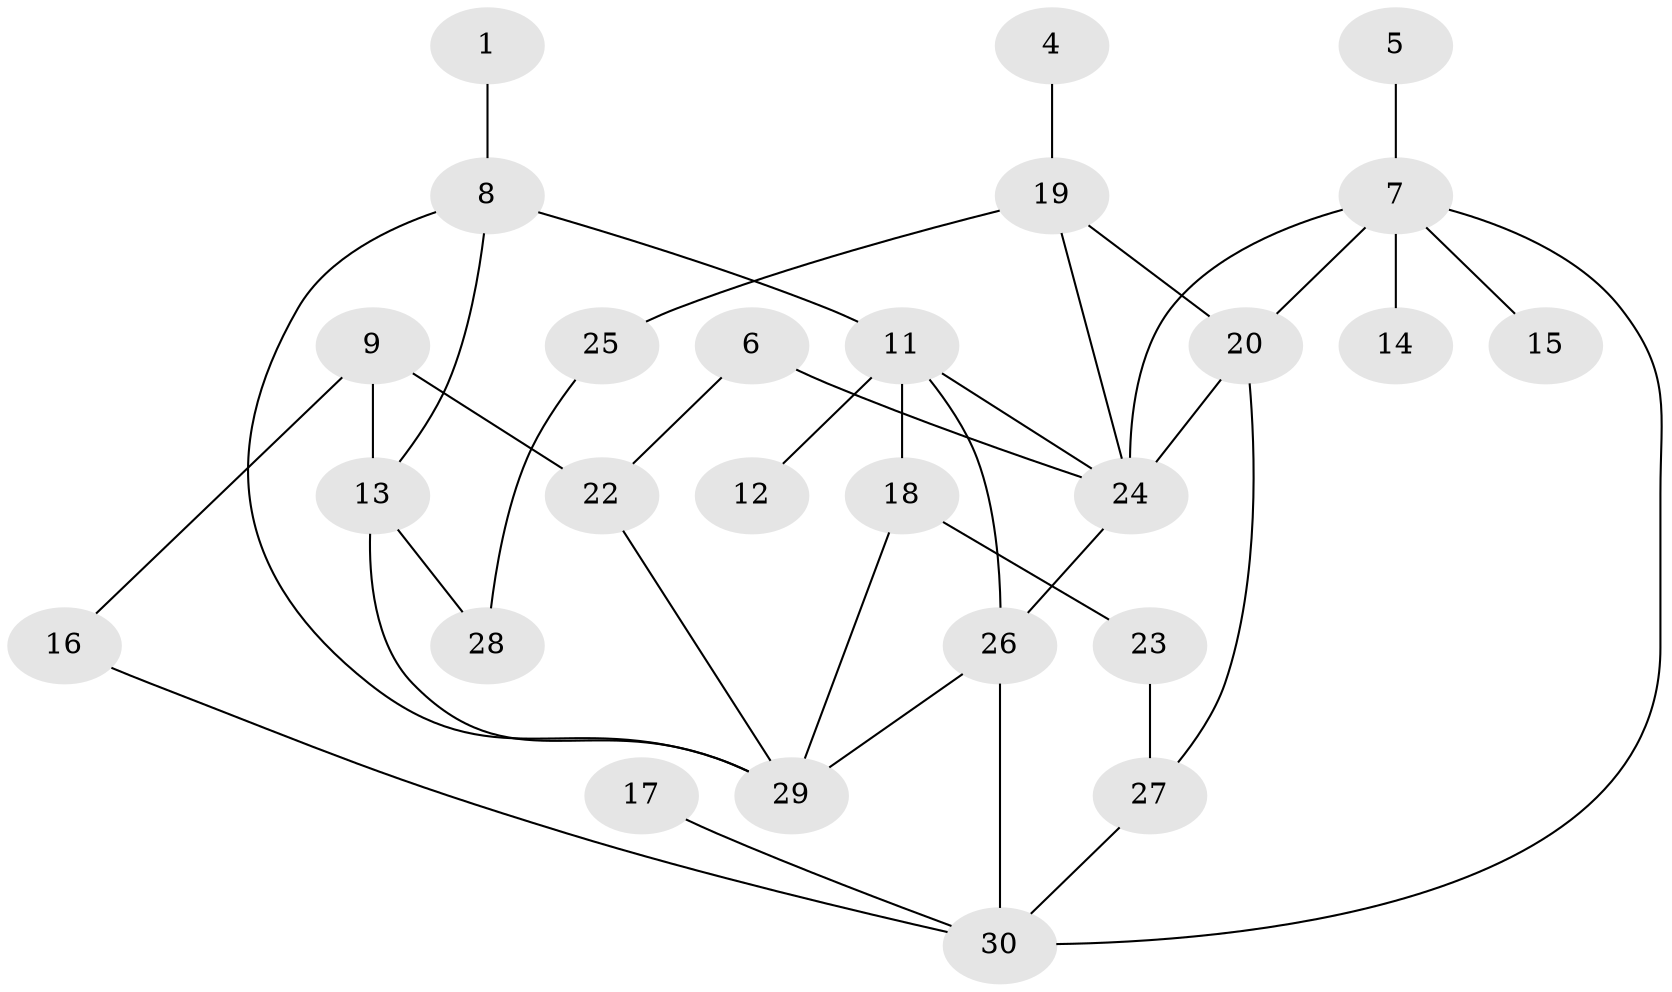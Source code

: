 // original degree distribution, {3: 0.2459016393442623, 2: 0.2459016393442623, 1: 0.2459016393442623, 5: 0.13114754098360656, 0: 0.04918032786885246, 4: 0.08196721311475409}
// Generated by graph-tools (version 1.1) at 2025/25/03/09/25 03:25:19]
// undirected, 26 vertices, 38 edges
graph export_dot {
graph [start="1"]
  node [color=gray90,style=filled];
  1;
  4;
  5;
  6;
  7;
  8;
  9;
  11;
  12;
  13;
  14;
  15;
  16;
  17;
  18;
  19;
  20;
  22;
  23;
  24;
  25;
  26;
  27;
  28;
  29;
  30;
  1 -- 8 [weight=1.0];
  4 -- 19 [weight=1.0];
  5 -- 7 [weight=1.0];
  6 -- 22 [weight=1.0];
  6 -- 24 [weight=1.0];
  7 -- 14 [weight=1.0];
  7 -- 15 [weight=1.0];
  7 -- 20 [weight=1.0];
  7 -- 24 [weight=1.0];
  7 -- 30 [weight=1.0];
  8 -- 11 [weight=1.0];
  8 -- 13 [weight=1.0];
  8 -- 29 [weight=1.0];
  9 -- 13 [weight=1.0];
  9 -- 16 [weight=1.0];
  9 -- 22 [weight=2.0];
  11 -- 12 [weight=1.0];
  11 -- 18 [weight=2.0];
  11 -- 24 [weight=1.0];
  11 -- 26 [weight=1.0];
  13 -- 28 [weight=1.0];
  13 -- 29 [weight=1.0];
  16 -- 30 [weight=1.0];
  17 -- 30 [weight=1.0];
  18 -- 23 [weight=1.0];
  18 -- 29 [weight=1.0];
  19 -- 20 [weight=1.0];
  19 -- 24 [weight=2.0];
  19 -- 25 [weight=1.0];
  20 -- 24 [weight=1.0];
  20 -- 27 [weight=1.0];
  22 -- 29 [weight=1.0];
  23 -- 27 [weight=1.0];
  24 -- 26 [weight=3.0];
  25 -- 28 [weight=1.0];
  26 -- 29 [weight=1.0];
  26 -- 30 [weight=2.0];
  27 -- 30 [weight=1.0];
}

